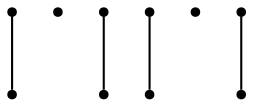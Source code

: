 graph {
  node [shape=point,comment="{\"directed\":false,\"doi\":\"10.4230/LIPIcs.GD.2024.29\",\"figure\":\"6 (2)\"}"]

  v0 [pos="1369.537189280285,637.1207494008422"]
  v1 [pos="1072.2587165021087,780.2199723261479"]
  v2 [pos="1280.87535403202,748.2470928753098"]
  v3 [pos="1214.4090902088403,780.2540515021324"]
  v4 [pos="917.1580590199303,637.1037098128501"]
  v5 [pos="1005.7889231118276,748.2503990640248"]
  v6 [pos="932.4110673500836,426.6469955542914"]
  v7 [pos="978.3762063401093,369.0067743374683"]
  v8 [pos="900.7282739393984,565.210381884951"]
  v9 [pos="1106.4834500828565,307.3429214546014"]

  v0 -- v1 [id="-1",pos="1369.537189280285,637.1207494008422 1246.5889166227998,635.2721448453428 1147.4959704714506,682.9718328366512 1072.2587165021087,780.2199723261479"]
  v8 -- v9 [id="-2",pos="900.7282739393984,565.210381884951 1012.2970155753069,513.5385942651649 1080.8839450663497,427.5816296717751 1106.4834500828565,307.3429214546014"]
  v3 -- v4 [id="-5",pos="1214.4090902088403,780.2540515021324 1139.1890866012332,683.0061027542922 1040.1031359882834,635.2892480138872 917.1580590199303,637.1037098128501"]
  v5 -- v6 [id="-6",pos="1005.7889231118276,748.2503990640248 1034.9407466285766,628.819100279363 1010.4837720221938,521.6168213261789 932.4110673500836,426.6469955542914"]
}
